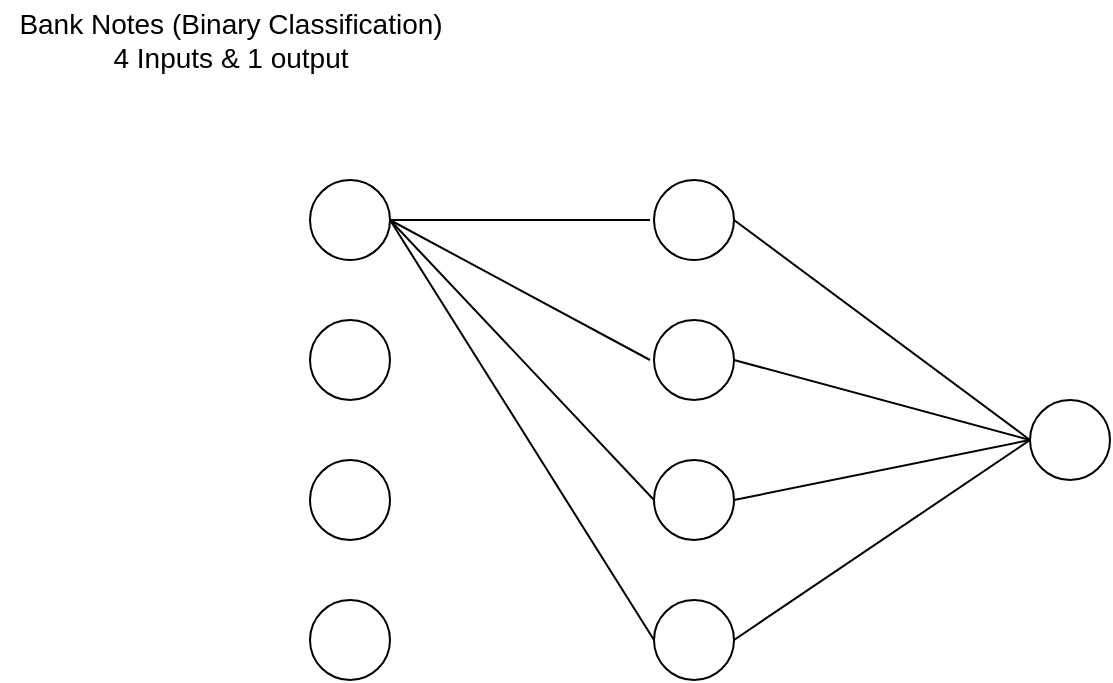 <mxfile version="13.10.0" type="github">
  <diagram id="l8HAb5ZpfE-K3qL3GmzX" name="Page-1">
    <mxGraphModel dx="1426" dy="783" grid="1" gridSize="10" guides="1" tooltips="1" connect="1" arrows="1" fold="1" page="1" pageScale="1" pageWidth="850" pageHeight="1100" math="0" shadow="0">
      <root>
        <mxCell id="0" />
        <mxCell id="1" parent="0" />
        <mxCell id="YVwRgUmtyMi5_FWcy6iZ-1" value="" style="ellipse;whiteSpace=wrap;html=1;aspect=fixed;" parent="1" vertex="1">
          <mxGeometry x="402" y="140" width="40" height="40" as="geometry" />
        </mxCell>
        <mxCell id="YVwRgUmtyMi5_FWcy6iZ-2" value="" style="ellipse;whiteSpace=wrap;html=1;aspect=fixed;" parent="1" vertex="1">
          <mxGeometry x="402" y="280" width="40" height="40" as="geometry" />
        </mxCell>
        <mxCell id="YVwRgUmtyMi5_FWcy6iZ-4" value="" style="ellipse;whiteSpace=wrap;html=1;aspect=fixed;" parent="1" vertex="1">
          <mxGeometry x="402" y="350" width="40" height="40" as="geometry" />
        </mxCell>
        <mxCell id="YVwRgUmtyMi5_FWcy6iZ-5" value="" style="ellipse;whiteSpace=wrap;html=1;aspect=fixed;" parent="1" vertex="1">
          <mxGeometry x="402" y="210" width="40" height="40" as="geometry" />
        </mxCell>
        <mxCell id="YVwRgUmtyMi5_FWcy6iZ-6" value="" style="ellipse;whiteSpace=wrap;html=1;aspect=fixed;" parent="1" vertex="1">
          <mxGeometry x="590" y="250" width="40" height="40" as="geometry" />
        </mxCell>
        <mxCell id="YVwRgUmtyMi5_FWcy6iZ-7" value="" style="ellipse;whiteSpace=wrap;html=1;aspect=fixed;" parent="1" vertex="1">
          <mxGeometry x="230" y="140" width="40" height="40" as="geometry" />
        </mxCell>
        <mxCell id="YVwRgUmtyMi5_FWcy6iZ-8" value="" style="ellipse;whiteSpace=wrap;html=1;aspect=fixed;" parent="1" vertex="1">
          <mxGeometry x="230" y="280" width="40" height="40" as="geometry" />
        </mxCell>
        <mxCell id="YVwRgUmtyMi5_FWcy6iZ-9" value="" style="ellipse;whiteSpace=wrap;html=1;aspect=fixed;" parent="1" vertex="1">
          <mxGeometry x="230" y="350" width="40" height="40" as="geometry" />
        </mxCell>
        <mxCell id="YVwRgUmtyMi5_FWcy6iZ-10" value="" style="ellipse;whiteSpace=wrap;html=1;aspect=fixed;" parent="1" vertex="1">
          <mxGeometry x="230" y="210" width="40" height="40" as="geometry" />
        </mxCell>
        <mxCell id="YVwRgUmtyMi5_FWcy6iZ-11" value="" style="endArrow=none;html=1;entryX=0;entryY=0.5;entryDx=0;entryDy=0;exitX=1;exitY=0.5;exitDx=0;exitDy=0;" parent="1" source="YVwRgUmtyMi5_FWcy6iZ-1" target="YVwRgUmtyMi5_FWcy6iZ-6" edge="1">
          <mxGeometry width="50" height="50" relative="1" as="geometry">
            <mxPoint x="400" y="430" as="sourcePoint" />
            <mxPoint x="450" y="380" as="targetPoint" />
          </mxGeometry>
        </mxCell>
        <mxCell id="YVwRgUmtyMi5_FWcy6iZ-12" value="" style="endArrow=none;html=1;entryX=0;entryY=0.5;entryDx=0;entryDy=0;exitX=1;exitY=0.5;exitDx=0;exitDy=0;" parent="1" source="YVwRgUmtyMi5_FWcy6iZ-5" target="YVwRgUmtyMi5_FWcy6iZ-6" edge="1">
          <mxGeometry width="50" height="50" relative="1" as="geometry">
            <mxPoint x="452" y="185" as="sourcePoint" />
            <mxPoint x="605.858" y="280.858" as="targetPoint" />
          </mxGeometry>
        </mxCell>
        <mxCell id="YVwRgUmtyMi5_FWcy6iZ-13" value="" style="endArrow=none;html=1;entryX=0;entryY=0.5;entryDx=0;entryDy=0;exitX=1;exitY=0.5;exitDx=0;exitDy=0;" parent="1" source="YVwRgUmtyMi5_FWcy6iZ-2" target="YVwRgUmtyMi5_FWcy6iZ-6" edge="1">
          <mxGeometry width="50" height="50" relative="1" as="geometry">
            <mxPoint x="452" y="240" as="sourcePoint" />
            <mxPoint x="600" y="280" as="targetPoint" />
          </mxGeometry>
        </mxCell>
        <mxCell id="YVwRgUmtyMi5_FWcy6iZ-14" value="" style="endArrow=none;html=1;entryX=0;entryY=0.5;entryDx=0;entryDy=0;exitX=1;exitY=0.5;exitDx=0;exitDy=0;" parent="1" source="YVwRgUmtyMi5_FWcy6iZ-4" target="YVwRgUmtyMi5_FWcy6iZ-6" edge="1">
          <mxGeometry width="50" height="50" relative="1" as="geometry">
            <mxPoint x="452" y="310" as="sourcePoint" />
            <mxPoint x="600" y="280" as="targetPoint" />
          </mxGeometry>
        </mxCell>
        <mxCell id="EzJesX8D6r8cH8Coe2rC-2" value="&lt;font style=&quot;font-size: 14px&quot;&gt;Bank Notes (Binary Classification)&lt;br&gt;4 Inputs &amp;amp; 1 output&lt;br&gt;&lt;/font&gt;" style="text;html=1;align=center;verticalAlign=middle;resizable=0;points=[];autosize=1;" vertex="1" parent="1">
          <mxGeometry x="75" y="50" width="230" height="40" as="geometry" />
        </mxCell>
        <mxCell id="EzJesX8D6r8cH8Coe2rC-3" value="" style="endArrow=none;html=1;exitX=1;exitY=0.5;exitDx=0;exitDy=0;" edge="1" parent="1" source="YVwRgUmtyMi5_FWcy6iZ-7">
          <mxGeometry width="50" height="50" relative="1" as="geometry">
            <mxPoint x="400" y="420" as="sourcePoint" />
            <mxPoint x="400" y="230" as="targetPoint" />
          </mxGeometry>
        </mxCell>
        <mxCell id="EzJesX8D6r8cH8Coe2rC-5" value="" style="endArrow=none;html=1;exitX=1;exitY=0.5;exitDx=0;exitDy=0;" edge="1" parent="1" source="YVwRgUmtyMi5_FWcy6iZ-7">
          <mxGeometry width="50" height="50" relative="1" as="geometry">
            <mxPoint x="400" y="420" as="sourcePoint" />
            <mxPoint x="400" y="160" as="targetPoint" />
          </mxGeometry>
        </mxCell>
        <mxCell id="EzJesX8D6r8cH8Coe2rC-6" value="" style="endArrow=none;html=1;exitX=1;exitY=0.5;exitDx=0;exitDy=0;entryX=0;entryY=0.5;entryDx=0;entryDy=0;" edge="1" parent="1" source="YVwRgUmtyMi5_FWcy6iZ-7" target="YVwRgUmtyMi5_FWcy6iZ-2">
          <mxGeometry width="50" height="50" relative="1" as="geometry">
            <mxPoint x="280" y="170" as="sourcePoint" />
            <mxPoint x="400" y="300" as="targetPoint" />
          </mxGeometry>
        </mxCell>
        <mxCell id="EzJesX8D6r8cH8Coe2rC-7" value="" style="endArrow=none;html=1;exitX=1;exitY=0.5;exitDx=0;exitDy=0;entryX=0;entryY=0.5;entryDx=0;entryDy=0;" edge="1" parent="1" source="YVwRgUmtyMi5_FWcy6iZ-7" target="YVwRgUmtyMi5_FWcy6iZ-4">
          <mxGeometry width="50" height="50" relative="1" as="geometry">
            <mxPoint x="280" y="170" as="sourcePoint" />
            <mxPoint x="412" y="310" as="targetPoint" />
          </mxGeometry>
        </mxCell>
      </root>
    </mxGraphModel>
  </diagram>
</mxfile>
